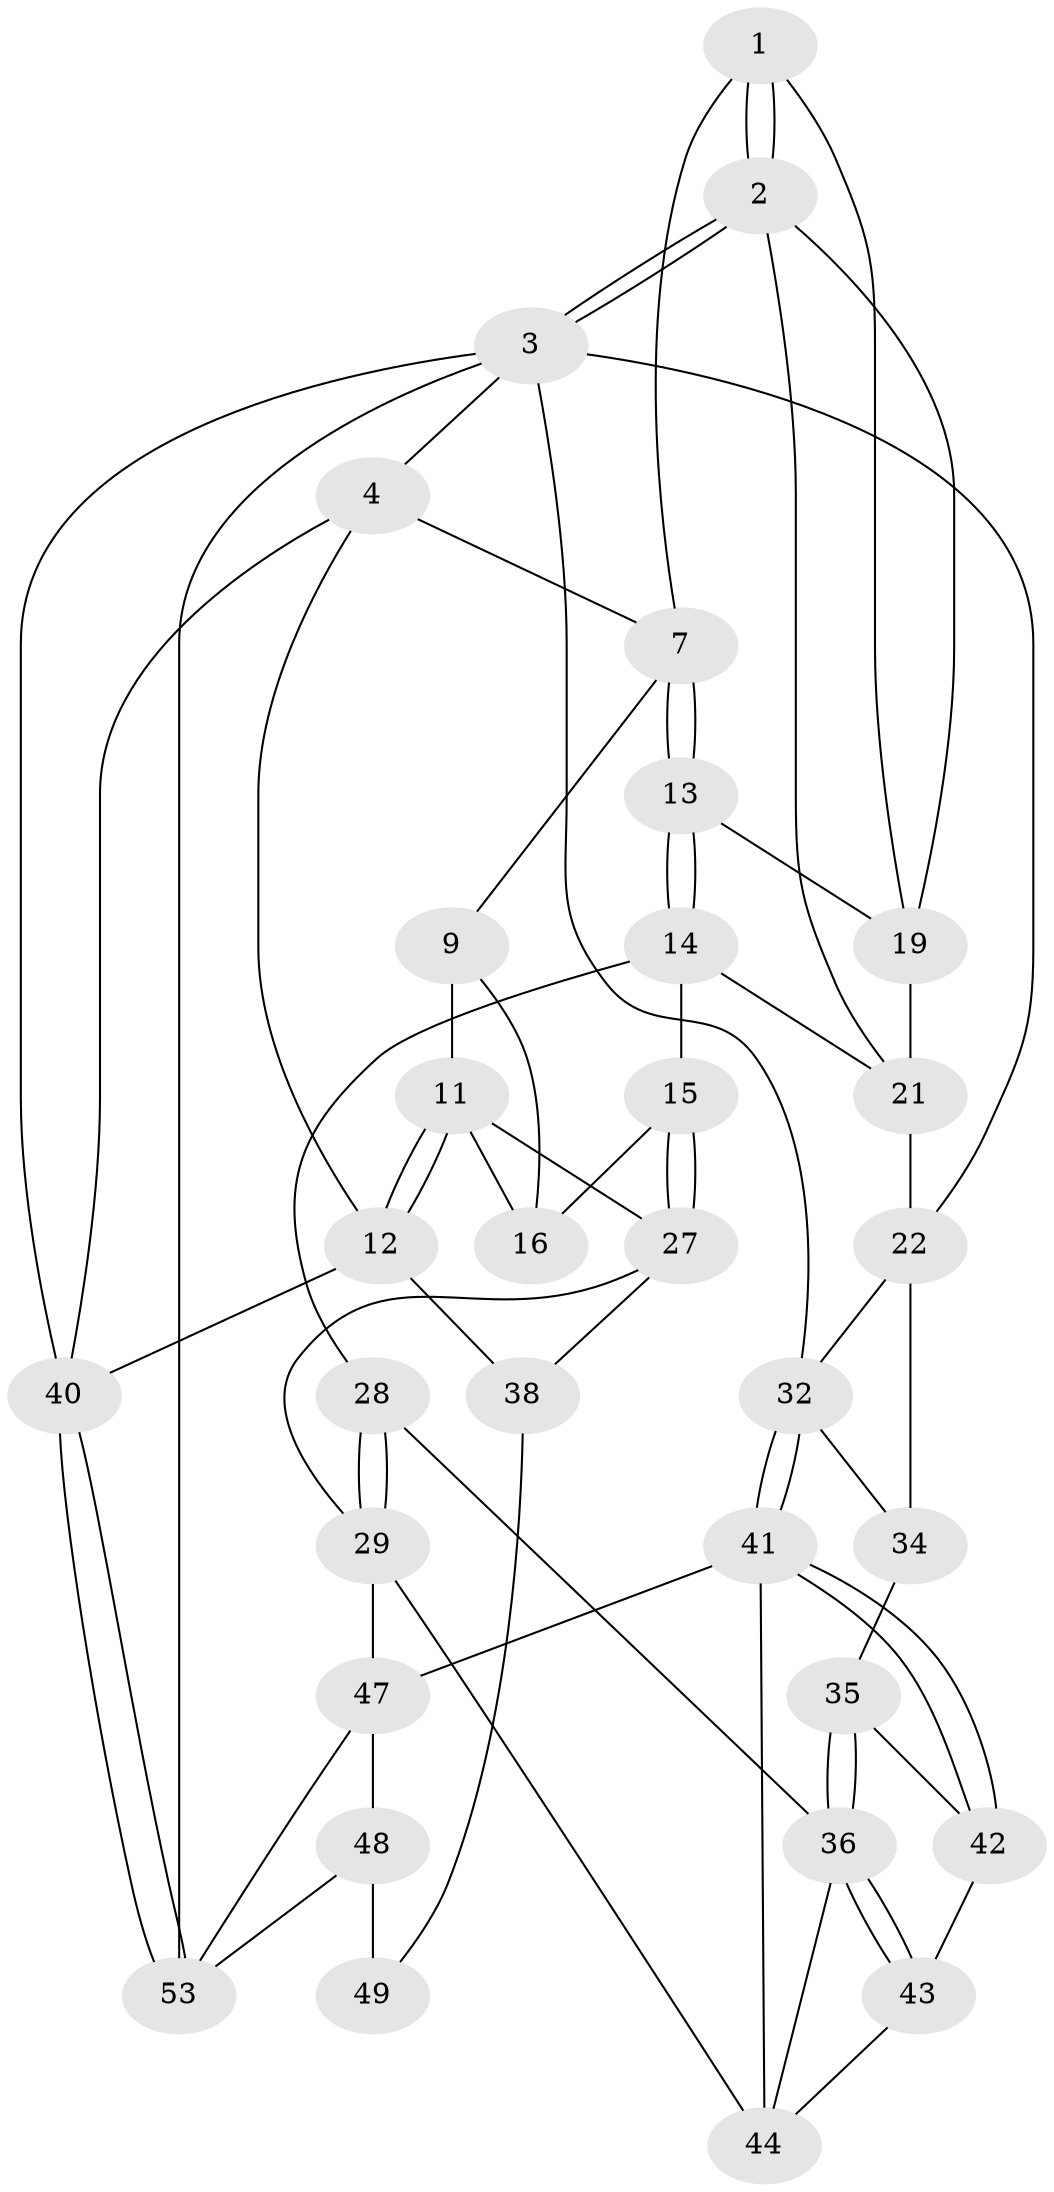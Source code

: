 // original degree distribution, {3: 0.037037037037037035, 5: 0.4444444444444444, 4: 0.2777777777777778, 6: 0.24074074074074073}
// Generated by graph-tools (version 1.1) at 2025/42/03/06/25 10:42:32]
// undirected, 32 vertices, 70 edges
graph export_dot {
graph [start="1"]
  node [color=gray90,style=filled];
  1 [pos="+0.6298258449916049+0",super="+6"];
  2 [pos="+1+0",super="+18"];
  3 [pos="+1+0",super="+31"];
  4 [pos="+0+0",super="+5"];
  7 [pos="+0.47678093630034224+0.17261967789372692",super="+8"];
  9 [pos="+0.2793004765913141+0.09488676981681726",super="+10"];
  11 [pos="+0+0.2938977618568951",super="+26"];
  12 [pos="+0+0.2878591601385655",super="+39"];
  13 [pos="+0.46952184744925207+0.27715994930969917"];
  14 [pos="+0.458506103421768+0.30002864637130905",super="+25"];
  15 [pos="+0.4201251554030614+0.3141920315093111"];
  16 [pos="+0.4201169610890456+0.3141901639704322",super="+17"];
  19 [pos="+0.612102077074816+0.11976034844931242",super="+20"];
  21 [pos="+0.751451024658508+0.28019639511801103",super="+24"];
  22 [pos="+1+0.08575505130619014",super="+23"];
  27 [pos="+0.28675147696009134+0.5360497152903752",super="+30"];
  28 [pos="+0.580485117289027+0.513384279512502"];
  29 [pos="+0.329801077136823+0.5847184151474963",super="+45"];
  32 [pos="+1+0.8670770152930799",super="+33"];
  34 [pos="+0.8792918518660023+0.5130206850503028"];
  35 [pos="+0.8280142412241079+0.5349463800795444"];
  36 [pos="+0.6067765173784009+0.55270179494568",super="+37"];
  38 [pos="+0.21906827888815775+0.6684800103853888"];
  40 [pos="+0+1"];
  41 [pos="+0.8771421482303231+0.8011576010033793",super="+50"];
  42 [pos="+0.770595713896692+0.6594559580155257"];
  43 [pos="+0.6579543257306997+0.6865412299105931"];
  44 [pos="+0.4911425426330954+0.6827025136983813",super="+46"];
  47 [pos="+0.45422928722312245+0.828991944006122",super="+51"];
  48 [pos="+0.370408864187444+0.8180939550769433",super="+52"];
  49 [pos="+0.2293934768883011+0.6915769273346887"];
  53 [pos="+0.045386731582868135+1",super="+54"];
  1 -- 2;
  1 -- 2;
  1 -- 19;
  1 -- 7;
  2 -- 3;
  2 -- 3;
  2 -- 19;
  2 -- 21;
  3 -- 4;
  3 -- 22;
  3 -- 32;
  3 -- 40;
  3 -- 53;
  4 -- 12;
  4 -- 40;
  4 -- 7;
  7 -- 13;
  7 -- 13;
  7 -- 9;
  9 -- 16 [weight=2];
  9 -- 11;
  11 -- 12;
  11 -- 12;
  11 -- 16;
  11 -- 27;
  12 -- 40;
  12 -- 38;
  13 -- 14;
  13 -- 14;
  13 -- 19;
  14 -- 15;
  14 -- 28;
  14 -- 21;
  15 -- 16;
  15 -- 27;
  15 -- 27;
  19 -- 21;
  21 -- 22;
  22 -- 32;
  22 -- 34;
  27 -- 29;
  27 -- 38;
  28 -- 29;
  28 -- 29;
  28 -- 36;
  29 -- 44;
  29 -- 47;
  32 -- 41;
  32 -- 41;
  32 -- 34;
  34 -- 35;
  35 -- 36;
  35 -- 36;
  35 -- 42;
  36 -- 43;
  36 -- 43;
  36 -- 44;
  38 -- 49;
  40 -- 53;
  40 -- 53;
  41 -- 42;
  41 -- 42;
  41 -- 44;
  41 -- 47;
  42 -- 43;
  43 -- 44;
  47 -- 48;
  47 -- 53;
  48 -- 49 [weight=2];
  48 -- 53;
}
